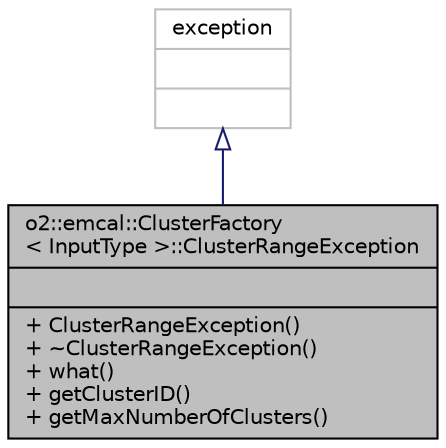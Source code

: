 digraph "o2::emcal::ClusterFactory&lt; InputType &gt;::ClusterRangeException"
{
 // INTERACTIVE_SVG=YES
  bgcolor="transparent";
  edge [fontname="Helvetica",fontsize="10",labelfontname="Helvetica",labelfontsize="10"];
  node [fontname="Helvetica",fontsize="10",shape=record];
  Node0 [label="{o2::emcal::ClusterFactory\l\< InputType \>::ClusterRangeException\n||+ ClusterRangeException()\l+ ~ClusterRangeException()\l+ what()\l+ getClusterID()\l+ getMaxNumberOfClusters()\l}",height=0.2,width=0.4,color="black", fillcolor="grey75", style="filled", fontcolor="black"];
  Node1 -> Node0 [dir="back",color="midnightblue",fontsize="10",style="solid",arrowtail="onormal",fontname="Helvetica"];
  Node1 [label="{exception\n||}",height=0.2,width=0.4,color="grey75"];
}
